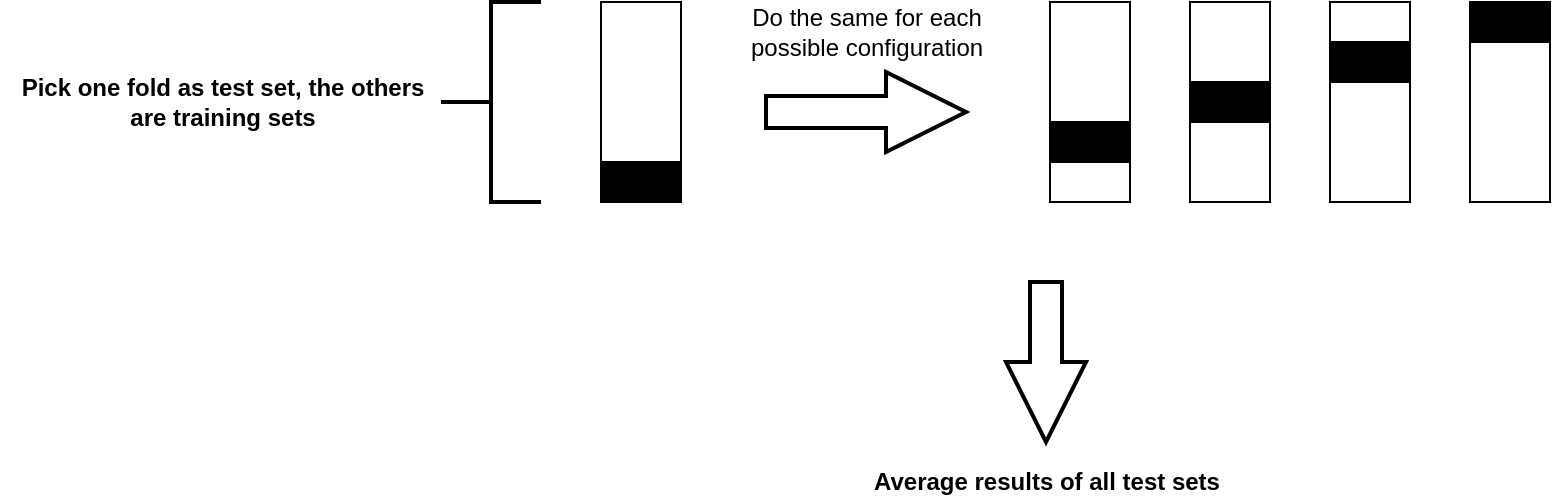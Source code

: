 <mxfile version="12.3.9" type="device" pages="1"><diagram id="i7S_WkU6v5blqUYMBmJ7" name="Page-1"><mxGraphModel dx="1410" dy="728" grid="0" gridSize="10" guides="1" tooltips="1" connect="1" arrows="1" fold="1" page="1" pageScale="1" pageWidth="827" pageHeight="1169" math="0" shadow="0"><root><mxCell id="0"/><mxCell id="1" parent="0"/><mxCell id="rPS8VAsYviNH_pziPofl-5" value="" style="rounded=0;whiteSpace=wrap;html=1;fillColor=#FFFFFF;rotation=90;strokeColor=#000000;" parent="1" vertex="1"><mxGeometry x="292.5" y="190" width="100" height="40" as="geometry"/></mxCell><mxCell id="rPS8VAsYviNH_pziPofl-6" value="" style="rounded=0;whiteSpace=wrap;html=1;fillColor=#FFFFFF;rotation=90;" parent="1" vertex="1"><mxGeometry x="517" y="190" width="100" height="40" as="geometry"/></mxCell><mxCell id="rPS8VAsYviNH_pziPofl-7" value="" style="rounded=0;whiteSpace=wrap;html=1;fillColor=#FFFFFF;rotation=90;" parent="1" vertex="1"><mxGeometry x="587" y="190" width="100" height="40" as="geometry"/></mxCell><mxCell id="rPS8VAsYviNH_pziPofl-8" value="" style="rounded=0;whiteSpace=wrap;html=1;fillColor=#FFFFFF;rotation=90;" parent="1" vertex="1"><mxGeometry x="657" y="190" width="100" height="40" as="geometry"/></mxCell><mxCell id="rPS8VAsYviNH_pziPofl-9" value="" style="rounded=0;whiteSpace=wrap;html=1;rotation=90;" parent="1" vertex="1"><mxGeometry x="727" y="190" width="100" height="40" as="geometry"/></mxCell><mxCell id="rPS8VAsYviNH_pziPofl-10" value="" style="rounded=0;whiteSpace=wrap;html=1;fillColor=#000000;" parent="1" vertex="1"><mxGeometry x="322.5" y="240" width="40" height="20" as="geometry"/></mxCell><mxCell id="rPS8VAsYviNH_pziPofl-14" value="" style="rounded=0;whiteSpace=wrap;html=1;fillColor=#000000;" parent="1" vertex="1"><mxGeometry x="547" y="220" width="40" height="20" as="geometry"/></mxCell><mxCell id="rPS8VAsYviNH_pziPofl-16" value="" style="rounded=0;whiteSpace=wrap;html=1;fillColor=#000000;" parent="1" vertex="1"><mxGeometry x="617" y="200" width="40" height="20" as="geometry"/></mxCell><mxCell id="rPS8VAsYviNH_pziPofl-17" value="" style="rounded=0;whiteSpace=wrap;html=1;fillColor=#000000;" parent="1" vertex="1"><mxGeometry x="687" y="180" width="40" height="20" as="geometry"/></mxCell><mxCell id="rPS8VAsYviNH_pziPofl-18" value="" style="rounded=0;whiteSpace=wrap;html=1;fillColor=#000000;" parent="1" vertex="1"><mxGeometry x="757" y="160" width="40" height="20" as="geometry"/></mxCell><mxCell id="B-ou5iltr-DNs28ecmVC-2" value="" style="strokeWidth=2;html=1;shape=mxgraph.flowchart.annotation_2;align=left;labelPosition=right;pointerEvents=1;fillColor=#000000;gradientColor=#ffffff;" vertex="1" parent="1"><mxGeometry x="242.5" y="160" width="50" height="100" as="geometry"/></mxCell><mxCell id="B-ou5iltr-DNs28ecmVC-3" value="&lt;div&gt;&lt;b&gt;Pick one fold as test set, the others &lt;br&gt;&lt;/b&gt;&lt;/div&gt;&lt;div&gt;&lt;b&gt;are training sets&lt;/b&gt;&lt;/div&gt;" style="text;html=1;align=center;verticalAlign=middle;resizable=0;points=[];;autosize=1;" vertex="1" parent="1"><mxGeometry x="22.5" y="195" width="220" height="30" as="geometry"/></mxCell><mxCell id="B-ou5iltr-DNs28ecmVC-5" value="&lt;div&gt;Do the same for each &lt;br&gt;&lt;/div&gt;&lt;div&gt;possible configuration&lt;/div&gt;" style="text;html=1;align=center;verticalAlign=middle;resizable=0;points=[];;autosize=1;" vertex="1" parent="1"><mxGeometry x="385" y="160" width="140" height="30" as="geometry"/></mxCell><mxCell id="B-ou5iltr-DNs28ecmVC-6" value="" style="verticalLabelPosition=bottom;verticalAlign=top;html=1;strokeWidth=2;shape=mxgraph.arrows2.arrow;dy=0.6;dx=40;notch=0;fillColor=#FFFFFF;gradientColor=#ffffff;" vertex="1" parent="1"><mxGeometry x="405" y="195" width="100" height="40" as="geometry"/></mxCell><mxCell id="B-ou5iltr-DNs28ecmVC-7" value="" style="verticalLabelPosition=bottom;verticalAlign=top;html=1;strokeWidth=2;shape=mxgraph.arrows2.arrow;dy=0.6;dx=40;notch=0;fillColor=#FFFFFF;gradientColor=#ffffff;rotation=90;" vertex="1" parent="1"><mxGeometry x="505" y="320" width="80" height="40" as="geometry"/></mxCell><mxCell id="B-ou5iltr-DNs28ecmVC-8" value="&lt;b&gt;Average results of all test sets&lt;/b&gt;" style="text;html=1;align=center;verticalAlign=middle;resizable=0;points=[];;autosize=1;" vertex="1" parent="1"><mxGeometry x="450" y="390" width="190" height="20" as="geometry"/></mxCell></root></mxGraphModel></diagram></mxfile>